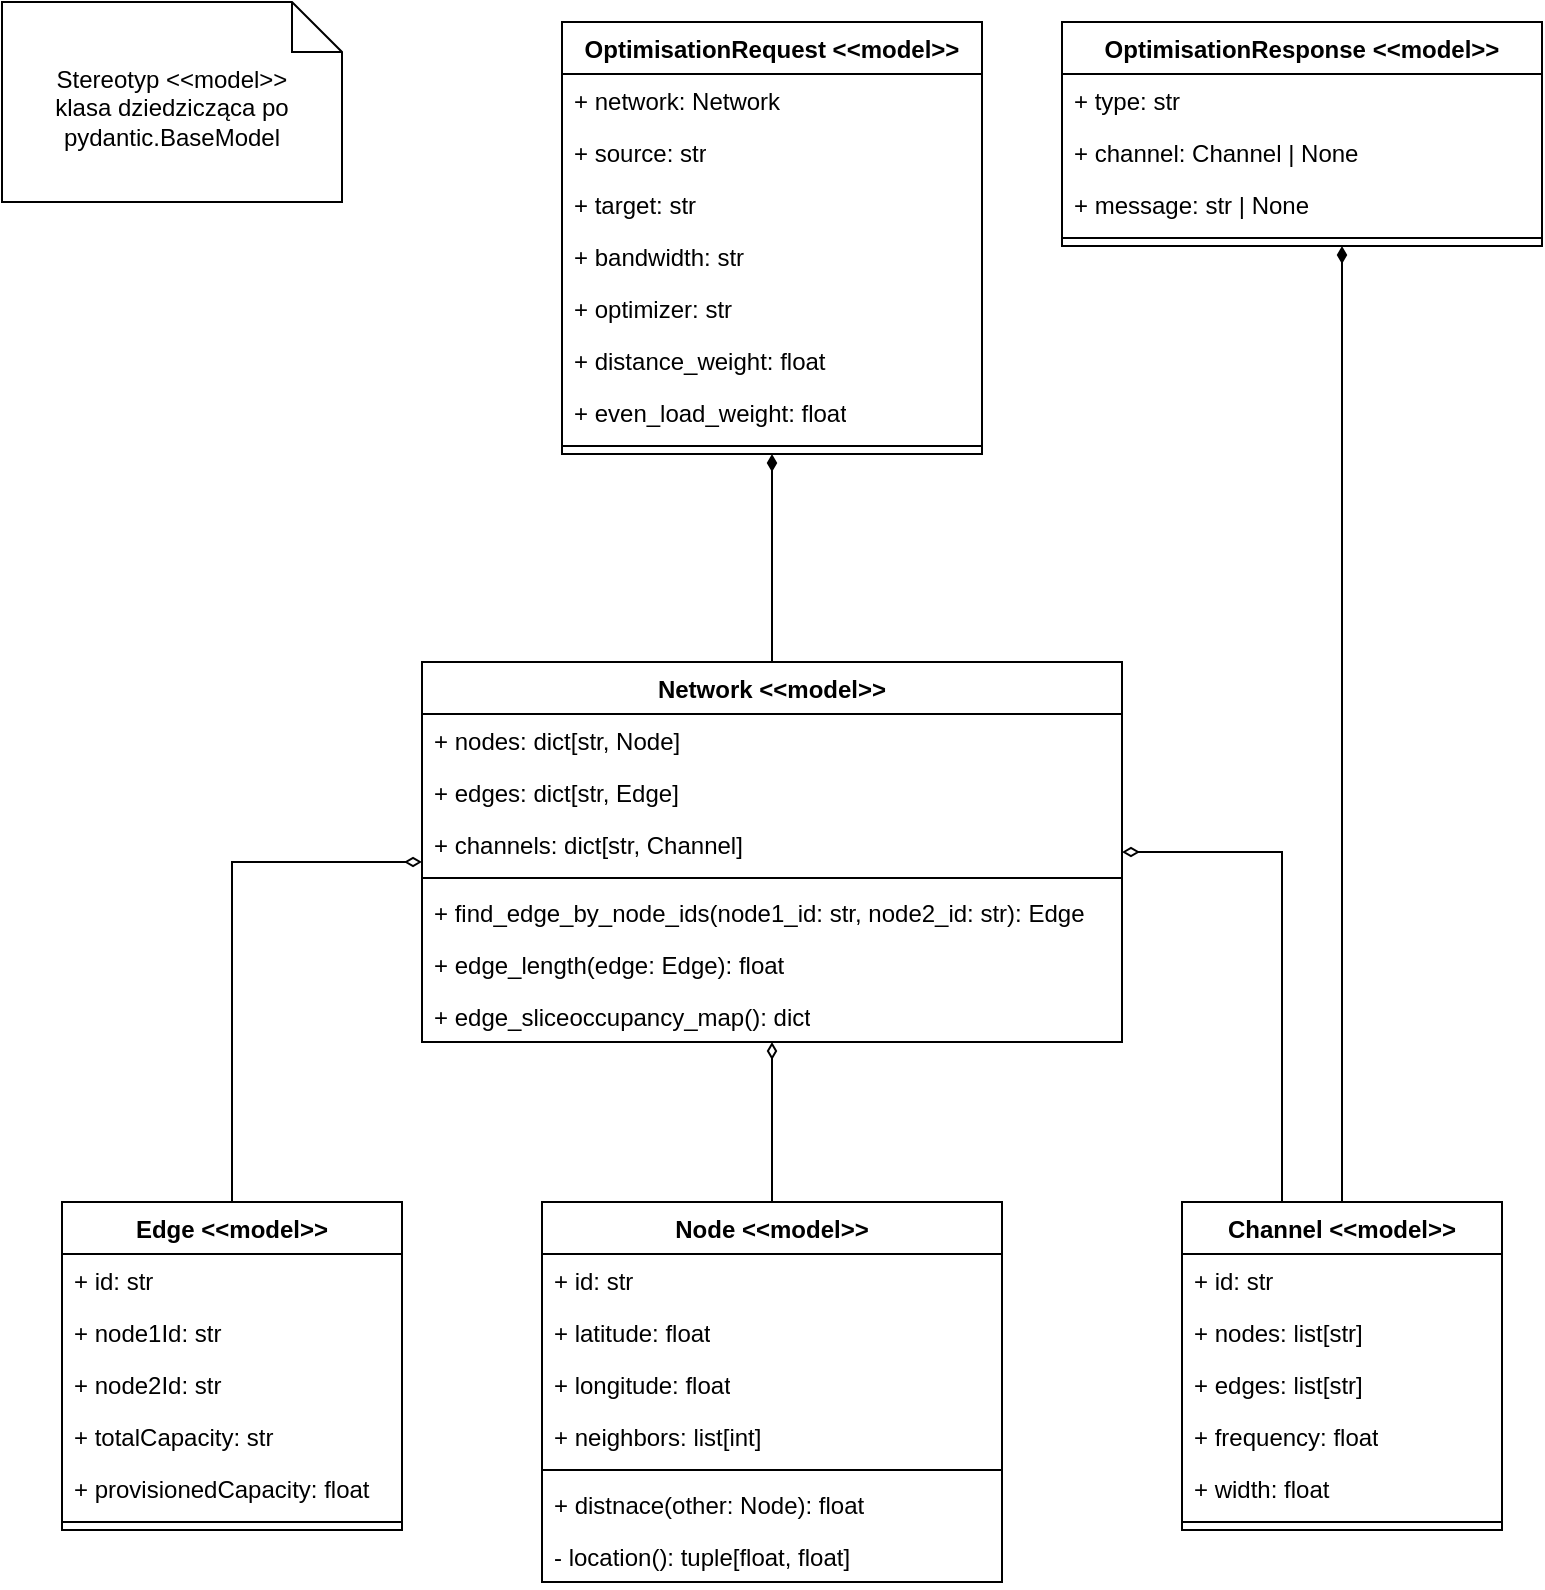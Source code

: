 <mxfile version="24.7.17">
  <diagram name="Page-1" id="n7e6lAggrtfpFJLdkeZB">
    <mxGraphModel dx="384" dy="1132" grid="1" gridSize="10" guides="1" tooltips="1" connect="1" arrows="1" fold="1" page="1" pageScale="1" pageWidth="850" pageHeight="1100" math="0" shadow="0">
      <root>
        <mxCell id="0" />
        <mxCell id="1" parent="0" />
        <mxCell id="OfWcVKLlF6v_ZT8m3kOQ-1" style="edgeStyle=orthogonalEdgeStyle;rounded=0;orthogonalLoop=1;jettySize=auto;html=1;endArrow=diamondThin;endFill=0;" parent="1" source="OfWcVKLlF6v_ZT8m3kOQ-2" target="OfWcVKLlF6v_ZT8m3kOQ-26" edge="1">
          <mxGeometry relative="1" as="geometry">
            <Array as="points">
              <mxPoint x="995" y="480" />
            </Array>
          </mxGeometry>
        </mxCell>
        <mxCell id="OfWcVKLlF6v_ZT8m3kOQ-2" value="Edge&amp;nbsp;&lt;span style=&quot;background-color: initial;&quot;&gt;&amp;lt;&amp;lt;model&amp;gt;&amp;gt;&lt;/span&gt;" style="swimlane;fontStyle=1;align=center;verticalAlign=top;childLayout=stackLayout;horizontal=1;startSize=26;horizontalStack=0;resizeParent=1;resizeParentMax=0;resizeLast=0;collapsible=1;marginBottom=0;whiteSpace=wrap;html=1;" parent="1" vertex="1">
          <mxGeometry x="910" y="650" width="170" height="164" as="geometry" />
        </mxCell>
        <mxCell id="OfWcVKLlF6v_ZT8m3kOQ-3" value="+ id: str" style="text;strokeColor=none;fillColor=none;align=left;verticalAlign=top;spacingLeft=4;spacingRight=4;overflow=hidden;rotatable=0;points=[[0,0.5],[1,0.5]];portConstraint=eastwest;whiteSpace=wrap;html=1;" parent="OfWcVKLlF6v_ZT8m3kOQ-2" vertex="1">
          <mxGeometry y="26" width="170" height="26" as="geometry" />
        </mxCell>
        <mxCell id="OfWcVKLlF6v_ZT8m3kOQ-4" value="+ node1Id: str" style="text;strokeColor=none;fillColor=none;align=left;verticalAlign=top;spacingLeft=4;spacingRight=4;overflow=hidden;rotatable=0;points=[[0,0.5],[1,0.5]];portConstraint=eastwest;whiteSpace=wrap;html=1;" parent="OfWcVKLlF6v_ZT8m3kOQ-2" vertex="1">
          <mxGeometry y="52" width="170" height="26" as="geometry" />
        </mxCell>
        <mxCell id="OfWcVKLlF6v_ZT8m3kOQ-5" value="+ node2Id: str" style="text;strokeColor=none;fillColor=none;align=left;verticalAlign=top;spacingLeft=4;spacingRight=4;overflow=hidden;rotatable=0;points=[[0,0.5],[1,0.5]];portConstraint=eastwest;whiteSpace=wrap;html=1;" parent="OfWcVKLlF6v_ZT8m3kOQ-2" vertex="1">
          <mxGeometry y="78" width="170" height="26" as="geometry" />
        </mxCell>
        <mxCell id="OfWcVKLlF6v_ZT8m3kOQ-6" value="+ totalCapacity: str" style="text;strokeColor=none;fillColor=none;align=left;verticalAlign=top;spacingLeft=4;spacingRight=4;overflow=hidden;rotatable=0;points=[[0,0.5],[1,0.5]];portConstraint=eastwest;whiteSpace=wrap;html=1;" parent="OfWcVKLlF6v_ZT8m3kOQ-2" vertex="1">
          <mxGeometry y="104" width="170" height="26" as="geometry" />
        </mxCell>
        <mxCell id="OfWcVKLlF6v_ZT8m3kOQ-7" value="+ provisionedCapacity: float" style="text;strokeColor=none;fillColor=none;align=left;verticalAlign=top;spacingLeft=4;spacingRight=4;overflow=hidden;rotatable=0;points=[[0,0.5],[1,0.5]];portConstraint=eastwest;whiteSpace=wrap;html=1;" parent="OfWcVKLlF6v_ZT8m3kOQ-2" vertex="1">
          <mxGeometry y="130" width="170" height="26" as="geometry" />
        </mxCell>
        <mxCell id="OfWcVKLlF6v_ZT8m3kOQ-8" value="" style="line;strokeWidth=1;fillColor=none;align=left;verticalAlign=middle;spacingTop=-1;spacingLeft=3;spacingRight=3;rotatable=0;labelPosition=right;points=[];portConstraint=eastwest;strokeColor=inherit;" parent="OfWcVKLlF6v_ZT8m3kOQ-2" vertex="1">
          <mxGeometry y="156" width="170" height="8" as="geometry" />
        </mxCell>
        <mxCell id="OfWcVKLlF6v_ZT8m3kOQ-9" style="edgeStyle=orthogonalEdgeStyle;rounded=0;orthogonalLoop=1;jettySize=auto;html=1;endArrow=diamondThin;endFill=0;" parent="1" source="OfWcVKLlF6v_ZT8m3kOQ-10" target="OfWcVKLlF6v_ZT8m3kOQ-26" edge="1">
          <mxGeometry relative="1" as="geometry" />
        </mxCell>
        <mxCell id="OfWcVKLlF6v_ZT8m3kOQ-10" value="Node &amp;lt;&amp;lt;model&amp;gt;&amp;gt;" style="swimlane;fontStyle=1;align=center;verticalAlign=top;childLayout=stackLayout;horizontal=1;startSize=26;horizontalStack=0;resizeParent=1;resizeParentMax=0;resizeLast=0;collapsible=1;marginBottom=0;whiteSpace=wrap;html=1;" parent="1" vertex="1">
          <mxGeometry x="1150" y="650" width="230" height="190" as="geometry" />
        </mxCell>
        <mxCell id="OfWcVKLlF6v_ZT8m3kOQ-11" value="+ id: str" style="text;strokeColor=none;fillColor=none;align=left;verticalAlign=top;spacingLeft=4;spacingRight=4;overflow=hidden;rotatable=0;points=[[0,0.5],[1,0.5]];portConstraint=eastwest;whiteSpace=wrap;html=1;" parent="OfWcVKLlF6v_ZT8m3kOQ-10" vertex="1">
          <mxGeometry y="26" width="230" height="26" as="geometry" />
        </mxCell>
        <mxCell id="OfWcVKLlF6v_ZT8m3kOQ-12" value="+ latitude: float" style="text;strokeColor=none;fillColor=none;align=left;verticalAlign=top;spacingLeft=4;spacingRight=4;overflow=hidden;rotatable=0;points=[[0,0.5],[1,0.5]];portConstraint=eastwest;whiteSpace=wrap;html=1;" parent="OfWcVKLlF6v_ZT8m3kOQ-10" vertex="1">
          <mxGeometry y="52" width="230" height="26" as="geometry" />
        </mxCell>
        <mxCell id="OfWcVKLlF6v_ZT8m3kOQ-13" value="+ longitude: float" style="text;strokeColor=none;fillColor=none;align=left;verticalAlign=top;spacingLeft=4;spacingRight=4;overflow=hidden;rotatable=0;points=[[0,0.5],[1,0.5]];portConstraint=eastwest;whiteSpace=wrap;html=1;" parent="OfWcVKLlF6v_ZT8m3kOQ-10" vertex="1">
          <mxGeometry y="78" width="230" height="26" as="geometry" />
        </mxCell>
        <mxCell id="OfWcVKLlF6v_ZT8m3kOQ-14" value="+ neighbors: list[int]" style="text;strokeColor=none;fillColor=none;align=left;verticalAlign=top;spacingLeft=4;spacingRight=4;overflow=hidden;rotatable=0;points=[[0,0.5],[1,0.5]];portConstraint=eastwest;whiteSpace=wrap;html=1;" parent="OfWcVKLlF6v_ZT8m3kOQ-10" vertex="1">
          <mxGeometry y="104" width="230" height="26" as="geometry" />
        </mxCell>
        <mxCell id="OfWcVKLlF6v_ZT8m3kOQ-15" value="" style="line;strokeWidth=1;fillColor=none;align=left;verticalAlign=middle;spacingTop=-1;spacingLeft=3;spacingRight=3;rotatable=0;labelPosition=right;points=[];portConstraint=eastwest;strokeColor=inherit;" parent="OfWcVKLlF6v_ZT8m3kOQ-10" vertex="1">
          <mxGeometry y="130" width="230" height="8" as="geometry" />
        </mxCell>
        <mxCell id="OfWcVKLlF6v_ZT8m3kOQ-16" value="+ distnace(other: Node): float" style="text;strokeColor=none;fillColor=none;align=left;verticalAlign=top;spacingLeft=4;spacingRight=4;overflow=hidden;rotatable=0;points=[[0,0.5],[1,0.5]];portConstraint=eastwest;whiteSpace=wrap;html=1;" parent="OfWcVKLlF6v_ZT8m3kOQ-10" vertex="1">
          <mxGeometry y="138" width="230" height="26" as="geometry" />
        </mxCell>
        <mxCell id="OfWcVKLlF6v_ZT8m3kOQ-17" value="- location(): tuple[float, float]" style="text;strokeColor=none;fillColor=none;align=left;verticalAlign=top;spacingLeft=4;spacingRight=4;overflow=hidden;rotatable=0;points=[[0,0.5],[1,0.5]];portConstraint=eastwest;whiteSpace=wrap;html=1;" parent="OfWcVKLlF6v_ZT8m3kOQ-10" vertex="1">
          <mxGeometry y="164" width="230" height="26" as="geometry" />
        </mxCell>
        <mxCell id="OfWcVKLlF6v_ZT8m3kOQ-18" style="edgeStyle=orthogonalEdgeStyle;rounded=0;orthogonalLoop=1;jettySize=auto;html=1;endArrow=diamondThin;endFill=0;" parent="1" source="OfWcVKLlF6v_ZT8m3kOQ-19" target="OfWcVKLlF6v_ZT8m3kOQ-26" edge="1">
          <mxGeometry relative="1" as="geometry">
            <Array as="points">
              <mxPoint x="1520" y="475" />
            </Array>
          </mxGeometry>
        </mxCell>
        <mxCell id="TdS2vRJrCQh9cdusr8Fk-1" style="edgeStyle=orthogonalEdgeStyle;rounded=0;orthogonalLoop=1;jettySize=auto;html=1;endArrow=diamondThin;endFill=1;" edge="1" parent="1" source="OfWcVKLlF6v_ZT8m3kOQ-19" target="OfWcVKLlF6v_ZT8m3kOQ-43">
          <mxGeometry relative="1" as="geometry">
            <Array as="points">
              <mxPoint x="1550" y="290" />
              <mxPoint x="1550" y="290" />
            </Array>
          </mxGeometry>
        </mxCell>
        <mxCell id="OfWcVKLlF6v_ZT8m3kOQ-19" value="Channel &amp;lt;&amp;lt;model&amp;gt;&amp;gt;" style="swimlane;fontStyle=1;align=center;verticalAlign=top;childLayout=stackLayout;horizontal=1;startSize=26;horizontalStack=0;resizeParent=1;resizeParentMax=0;resizeLast=0;collapsible=1;marginBottom=0;whiteSpace=wrap;html=1;" parent="1" vertex="1">
          <mxGeometry x="1470" y="650" width="160" height="164" as="geometry" />
        </mxCell>
        <mxCell id="OfWcVKLlF6v_ZT8m3kOQ-20" value="+ id: str" style="text;strokeColor=none;fillColor=none;align=left;verticalAlign=top;spacingLeft=4;spacingRight=4;overflow=hidden;rotatable=0;points=[[0,0.5],[1,0.5]];portConstraint=eastwest;whiteSpace=wrap;html=1;" parent="OfWcVKLlF6v_ZT8m3kOQ-19" vertex="1">
          <mxGeometry y="26" width="160" height="26" as="geometry" />
        </mxCell>
        <mxCell id="OfWcVKLlF6v_ZT8m3kOQ-21" value="+ nodes: list[str]" style="text;strokeColor=none;fillColor=none;align=left;verticalAlign=top;spacingLeft=4;spacingRight=4;overflow=hidden;rotatable=0;points=[[0,0.5],[1,0.5]];portConstraint=eastwest;whiteSpace=wrap;html=1;" parent="OfWcVKLlF6v_ZT8m3kOQ-19" vertex="1">
          <mxGeometry y="52" width="160" height="26" as="geometry" />
        </mxCell>
        <mxCell id="OfWcVKLlF6v_ZT8m3kOQ-22" value="+ edges: list[str]" style="text;strokeColor=none;fillColor=none;align=left;verticalAlign=top;spacingLeft=4;spacingRight=4;overflow=hidden;rotatable=0;points=[[0,0.5],[1,0.5]];portConstraint=eastwest;whiteSpace=wrap;html=1;" parent="OfWcVKLlF6v_ZT8m3kOQ-19" vertex="1">
          <mxGeometry y="78" width="160" height="26" as="geometry" />
        </mxCell>
        <mxCell id="OfWcVKLlF6v_ZT8m3kOQ-23" value="+ frequency: float" style="text;strokeColor=none;fillColor=none;align=left;verticalAlign=top;spacingLeft=4;spacingRight=4;overflow=hidden;rotatable=0;points=[[0,0.5],[1,0.5]];portConstraint=eastwest;whiteSpace=wrap;html=1;" parent="OfWcVKLlF6v_ZT8m3kOQ-19" vertex="1">
          <mxGeometry y="104" width="160" height="26" as="geometry" />
        </mxCell>
        <mxCell id="OfWcVKLlF6v_ZT8m3kOQ-24" value="+ width: float" style="text;strokeColor=none;fillColor=none;align=left;verticalAlign=top;spacingLeft=4;spacingRight=4;overflow=hidden;rotatable=0;points=[[0,0.5],[1,0.5]];portConstraint=eastwest;whiteSpace=wrap;html=1;" parent="OfWcVKLlF6v_ZT8m3kOQ-19" vertex="1">
          <mxGeometry y="130" width="160" height="26" as="geometry" />
        </mxCell>
        <mxCell id="OfWcVKLlF6v_ZT8m3kOQ-25" value="" style="line;strokeWidth=1;fillColor=none;align=left;verticalAlign=middle;spacingTop=-1;spacingLeft=3;spacingRight=3;rotatable=0;labelPosition=right;points=[];portConstraint=eastwest;strokeColor=inherit;" parent="OfWcVKLlF6v_ZT8m3kOQ-19" vertex="1">
          <mxGeometry y="156" width="160" height="8" as="geometry" />
        </mxCell>
        <mxCell id="TdS2vRJrCQh9cdusr8Fk-2" style="edgeStyle=orthogonalEdgeStyle;rounded=0;orthogonalLoop=1;jettySize=auto;html=1;endArrow=diamondThin;endFill=1;" edge="1" parent="1" source="OfWcVKLlF6v_ZT8m3kOQ-26" target="OfWcVKLlF6v_ZT8m3kOQ-34">
          <mxGeometry relative="1" as="geometry" />
        </mxCell>
        <mxCell id="OfWcVKLlF6v_ZT8m3kOQ-26" value="Network &amp;lt;&amp;lt;model&amp;gt;&amp;gt;" style="swimlane;fontStyle=1;align=center;verticalAlign=top;childLayout=stackLayout;horizontal=1;startSize=26;horizontalStack=0;resizeParent=1;resizeParentMax=0;resizeLast=0;collapsible=1;marginBottom=0;whiteSpace=wrap;html=1;" parent="1" vertex="1">
          <mxGeometry x="1090" y="380" width="350" height="190" as="geometry" />
        </mxCell>
        <mxCell id="OfWcVKLlF6v_ZT8m3kOQ-27" value="+ nodes: dict[str, Node]" style="text;strokeColor=none;fillColor=none;align=left;verticalAlign=top;spacingLeft=4;spacingRight=4;overflow=hidden;rotatable=0;points=[[0,0.5],[1,0.5]];portConstraint=eastwest;whiteSpace=wrap;html=1;" parent="OfWcVKLlF6v_ZT8m3kOQ-26" vertex="1">
          <mxGeometry y="26" width="350" height="26" as="geometry" />
        </mxCell>
        <mxCell id="OfWcVKLlF6v_ZT8m3kOQ-28" value="+ edges: dict[str, Edge]" style="text;strokeColor=none;fillColor=none;align=left;verticalAlign=top;spacingLeft=4;spacingRight=4;overflow=hidden;rotatable=0;points=[[0,0.5],[1,0.5]];portConstraint=eastwest;whiteSpace=wrap;html=1;" parent="OfWcVKLlF6v_ZT8m3kOQ-26" vertex="1">
          <mxGeometry y="52" width="350" height="26" as="geometry" />
        </mxCell>
        <mxCell id="OfWcVKLlF6v_ZT8m3kOQ-29" value="+ channels: dict[str, Channel]" style="text;strokeColor=none;fillColor=none;align=left;verticalAlign=top;spacingLeft=4;spacingRight=4;overflow=hidden;rotatable=0;points=[[0,0.5],[1,0.5]];portConstraint=eastwest;whiteSpace=wrap;html=1;" parent="OfWcVKLlF6v_ZT8m3kOQ-26" vertex="1">
          <mxGeometry y="78" width="350" height="26" as="geometry" />
        </mxCell>
        <mxCell id="OfWcVKLlF6v_ZT8m3kOQ-30" value="" style="line;strokeWidth=1;fillColor=none;align=left;verticalAlign=middle;spacingTop=-1;spacingLeft=3;spacingRight=3;rotatable=0;labelPosition=right;points=[];portConstraint=eastwest;strokeColor=inherit;" parent="OfWcVKLlF6v_ZT8m3kOQ-26" vertex="1">
          <mxGeometry y="104" width="350" height="8" as="geometry" />
        </mxCell>
        <mxCell id="OfWcVKLlF6v_ZT8m3kOQ-31" value="+ find_edge_by_node_ids(node1_id: str, node2_id: str): Edge" style="text;strokeColor=none;fillColor=none;align=left;verticalAlign=top;spacingLeft=4;spacingRight=4;overflow=hidden;rotatable=0;points=[[0,0.5],[1,0.5]];portConstraint=eastwest;whiteSpace=wrap;html=1;" parent="OfWcVKLlF6v_ZT8m3kOQ-26" vertex="1">
          <mxGeometry y="112" width="350" height="26" as="geometry" />
        </mxCell>
        <mxCell id="OfWcVKLlF6v_ZT8m3kOQ-32" value="+ edge_length(edge: Edge): float" style="text;strokeColor=none;fillColor=none;align=left;verticalAlign=top;spacingLeft=4;spacingRight=4;overflow=hidden;rotatable=0;points=[[0,0.5],[1,0.5]];portConstraint=eastwest;whiteSpace=wrap;html=1;" parent="OfWcVKLlF6v_ZT8m3kOQ-26" vertex="1">
          <mxGeometry y="138" width="350" height="26" as="geometry" />
        </mxCell>
        <mxCell id="OfWcVKLlF6v_ZT8m3kOQ-33" value="+ edge_sliceoccupancy_map(): dict" style="text;strokeColor=none;fillColor=none;align=left;verticalAlign=top;spacingLeft=4;spacingRight=4;overflow=hidden;rotatable=0;points=[[0,0.5],[1,0.5]];portConstraint=eastwest;whiteSpace=wrap;html=1;" parent="OfWcVKLlF6v_ZT8m3kOQ-26" vertex="1">
          <mxGeometry y="164" width="350" height="26" as="geometry" />
        </mxCell>
        <mxCell id="OfWcVKLlF6v_ZT8m3kOQ-34" value="OptimisationRequest &amp;lt;&amp;lt;model&amp;gt;&amp;gt;" style="swimlane;fontStyle=1;align=center;verticalAlign=top;childLayout=stackLayout;horizontal=1;startSize=26;horizontalStack=0;resizeParent=1;resizeParentMax=0;resizeLast=0;collapsible=1;marginBottom=0;whiteSpace=wrap;html=1;" parent="1" vertex="1">
          <mxGeometry x="1160" y="60" width="210" height="216" as="geometry" />
        </mxCell>
        <mxCell id="OfWcVKLlF6v_ZT8m3kOQ-35" value="+ network: Network" style="text;strokeColor=none;fillColor=none;align=left;verticalAlign=top;spacingLeft=4;spacingRight=4;overflow=hidden;rotatable=0;points=[[0,0.5],[1,0.5]];portConstraint=eastwest;whiteSpace=wrap;html=1;" parent="OfWcVKLlF6v_ZT8m3kOQ-34" vertex="1">
          <mxGeometry y="26" width="210" height="26" as="geometry" />
        </mxCell>
        <mxCell id="OfWcVKLlF6v_ZT8m3kOQ-36" value="+ source: str" style="text;strokeColor=none;fillColor=none;align=left;verticalAlign=top;spacingLeft=4;spacingRight=4;overflow=hidden;rotatable=0;points=[[0,0.5],[1,0.5]];portConstraint=eastwest;whiteSpace=wrap;html=1;" parent="OfWcVKLlF6v_ZT8m3kOQ-34" vertex="1">
          <mxGeometry y="52" width="210" height="26" as="geometry" />
        </mxCell>
        <mxCell id="OfWcVKLlF6v_ZT8m3kOQ-37" value="+ target: str" style="text;strokeColor=none;fillColor=none;align=left;verticalAlign=top;spacingLeft=4;spacingRight=4;overflow=hidden;rotatable=0;points=[[0,0.5],[1,0.5]];portConstraint=eastwest;whiteSpace=wrap;html=1;" parent="OfWcVKLlF6v_ZT8m3kOQ-34" vertex="1">
          <mxGeometry y="78" width="210" height="26" as="geometry" />
        </mxCell>
        <mxCell id="OfWcVKLlF6v_ZT8m3kOQ-38" value="+ bandwidth: str" style="text;strokeColor=none;fillColor=none;align=left;verticalAlign=top;spacingLeft=4;spacingRight=4;overflow=hidden;rotatable=0;points=[[0,0.5],[1,0.5]];portConstraint=eastwest;whiteSpace=wrap;html=1;" parent="OfWcVKLlF6v_ZT8m3kOQ-34" vertex="1">
          <mxGeometry y="104" width="210" height="26" as="geometry" />
        </mxCell>
        <mxCell id="OfWcVKLlF6v_ZT8m3kOQ-39" value="+ optimizer: str" style="text;strokeColor=none;fillColor=none;align=left;verticalAlign=top;spacingLeft=4;spacingRight=4;overflow=hidden;rotatable=0;points=[[0,0.5],[1,0.5]];portConstraint=eastwest;whiteSpace=wrap;html=1;" parent="OfWcVKLlF6v_ZT8m3kOQ-34" vertex="1">
          <mxGeometry y="130" width="210" height="26" as="geometry" />
        </mxCell>
        <mxCell id="OfWcVKLlF6v_ZT8m3kOQ-40" value="+ distance_weight: float&lt;span style=&quot;color: rgba(0, 0, 0, 0); font-family: monospace; font-size: 0px; text-wrap: nowrap;&quot;&gt;%3CmxGraphModel%3E%3Croot%3E%3CmxCell%20id%3D%220%22%2F%3E%3CmxCell%20id%3D%221%22%20parent%3D%220%22%2F%3E%3CmxCell%20id%3D%222%22%20value%3D%22%2B%20field%3A%20type%22%20style%3D%22text%3BstrokeColor%3Dnone%3BfillColor%3Dnone%3Balign%3Dleft%3BverticalAlign%3Dtop%3BspacingLeft%3D4%3BspacingRight%3D4%3Boverflow%3Dhidden%3Brotatable%3D0%3Bpoints%3D%5B%5B0%2C0.5%5D%2C%5B1%2C0.5%5D%5D%3BportConstraint%3Deastwest%3BwhiteSpace%3Dwrap%3Bhtml%3D1%3B%22%20vertex%3D%221%22%20parent%3D%221%22%3E%3CmxGeometry%20x%3D%221120%22%20y%3D%22543%22%20width%3D%22280%22%20height%3D%2226%22%20as%3D%22geometry%22%2F%3E%3C%2FmxCell%3E%3C%2Froot%3E%3C%2FmxGraphModel%3E&lt;/span&gt;" style="text;strokeColor=none;fillColor=none;align=left;verticalAlign=top;spacingLeft=4;spacingRight=4;overflow=hidden;rotatable=0;points=[[0,0.5],[1,0.5]];portConstraint=eastwest;whiteSpace=wrap;html=1;" parent="OfWcVKLlF6v_ZT8m3kOQ-34" vertex="1">
          <mxGeometry y="156" width="210" height="26" as="geometry" />
        </mxCell>
        <mxCell id="OfWcVKLlF6v_ZT8m3kOQ-41" value="+ even_load_weight: float" style="text;strokeColor=none;fillColor=none;align=left;verticalAlign=top;spacingLeft=4;spacingRight=4;overflow=hidden;rotatable=0;points=[[0,0.5],[1,0.5]];portConstraint=eastwest;whiteSpace=wrap;html=1;" parent="OfWcVKLlF6v_ZT8m3kOQ-34" vertex="1">
          <mxGeometry y="182" width="210" height="26" as="geometry" />
        </mxCell>
        <mxCell id="OfWcVKLlF6v_ZT8m3kOQ-42" value="" style="line;strokeWidth=1;fillColor=none;align=left;verticalAlign=middle;spacingTop=-1;spacingLeft=3;spacingRight=3;rotatable=0;labelPosition=right;points=[];portConstraint=eastwest;strokeColor=inherit;" parent="OfWcVKLlF6v_ZT8m3kOQ-34" vertex="1">
          <mxGeometry y="208" width="210" height="8" as="geometry" />
        </mxCell>
        <mxCell id="OfWcVKLlF6v_ZT8m3kOQ-43" value="OptimisationResponse &amp;lt;&amp;lt;model&amp;gt;&amp;gt;" style="swimlane;fontStyle=1;align=center;verticalAlign=top;childLayout=stackLayout;horizontal=1;startSize=26;horizontalStack=0;resizeParent=1;resizeParentMax=0;resizeLast=0;collapsible=1;marginBottom=0;whiteSpace=wrap;html=1;" parent="1" vertex="1">
          <mxGeometry x="1410" y="60" width="240" height="112" as="geometry" />
        </mxCell>
        <mxCell id="OfWcVKLlF6v_ZT8m3kOQ-44" value="+ type: str" style="text;strokeColor=none;fillColor=none;align=left;verticalAlign=top;spacingLeft=4;spacingRight=4;overflow=hidden;rotatable=0;points=[[0,0.5],[1,0.5]];portConstraint=eastwest;whiteSpace=wrap;html=1;" parent="OfWcVKLlF6v_ZT8m3kOQ-43" vertex="1">
          <mxGeometry y="26" width="240" height="26" as="geometry" />
        </mxCell>
        <mxCell id="OfWcVKLlF6v_ZT8m3kOQ-45" value="+ channel: Channel | None" style="text;strokeColor=none;fillColor=none;align=left;verticalAlign=top;spacingLeft=4;spacingRight=4;overflow=hidden;rotatable=0;points=[[0,0.5],[1,0.5]];portConstraint=eastwest;whiteSpace=wrap;html=1;" parent="OfWcVKLlF6v_ZT8m3kOQ-43" vertex="1">
          <mxGeometry y="52" width="240" height="26" as="geometry" />
        </mxCell>
        <mxCell id="OfWcVKLlF6v_ZT8m3kOQ-46" value="+ message: str | None" style="text;strokeColor=none;fillColor=none;align=left;verticalAlign=top;spacingLeft=4;spacingRight=4;overflow=hidden;rotatable=0;points=[[0,0.5],[1,0.5]];portConstraint=eastwest;whiteSpace=wrap;html=1;" parent="OfWcVKLlF6v_ZT8m3kOQ-43" vertex="1">
          <mxGeometry y="78" width="240" height="26" as="geometry" />
        </mxCell>
        <mxCell id="OfWcVKLlF6v_ZT8m3kOQ-47" value="" style="line;strokeWidth=1;fillColor=none;align=left;verticalAlign=middle;spacingTop=-1;spacingLeft=3;spacingRight=3;rotatable=0;labelPosition=right;points=[];portConstraint=eastwest;strokeColor=inherit;" parent="OfWcVKLlF6v_ZT8m3kOQ-43" vertex="1">
          <mxGeometry y="104" width="240" height="8" as="geometry" />
        </mxCell>
        <mxCell id="OfWcVKLlF6v_ZT8m3kOQ-48" value="Stereotyp &amp;lt;&amp;lt;model&amp;gt;&amp;gt;&lt;div&gt;klasa dziedzicząca po pydantic.BaseModel&lt;/div&gt;" style="shape=note2;boundedLbl=1;whiteSpace=wrap;html=1;size=25;verticalAlign=top;align=center;" parent="1" vertex="1">
          <mxGeometry x="880" y="50" width="170" height="100" as="geometry" />
        </mxCell>
      </root>
    </mxGraphModel>
  </diagram>
</mxfile>
